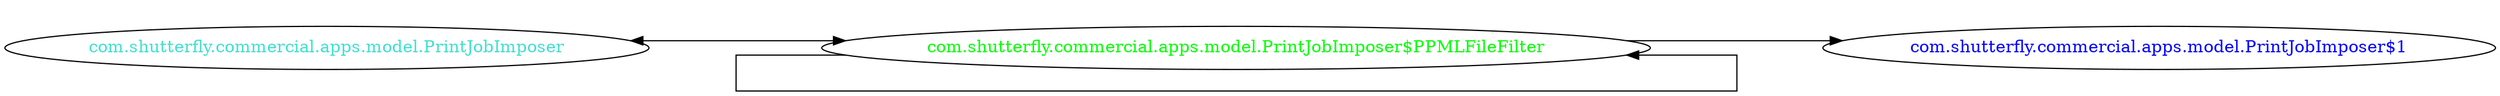 digraph dependencyGraph {
 concentrate=true;
 ranksep="2.0";
 rankdir="LR"; 
 splines="ortho";
"com.shutterfly.commercial.apps.model.PrintJobImposer$PPMLFileFilter" [fontcolor="red"];
"com.shutterfly.commercial.apps.model.PrintJobImposer$1" [ fontcolor="blue" ];
"com.shutterfly.commercial.apps.model.PrintJobImposer$PPMLFileFilter"->"com.shutterfly.commercial.apps.model.PrintJobImposer$1";
"com.shutterfly.commercial.apps.model.PrintJobImposer$PPMLFileFilter" [ fontcolor="green" ];
"com.shutterfly.commercial.apps.model.PrintJobImposer$PPMLFileFilter"->"com.shutterfly.commercial.apps.model.PrintJobImposer$PPMLFileFilter";
"com.shutterfly.commercial.apps.model.PrintJobImposer" [ fontcolor="turquoise" ];
"com.shutterfly.commercial.apps.model.PrintJobImposer"->"com.shutterfly.commercial.apps.model.PrintJobImposer$PPMLFileFilter" [dir=both];
}